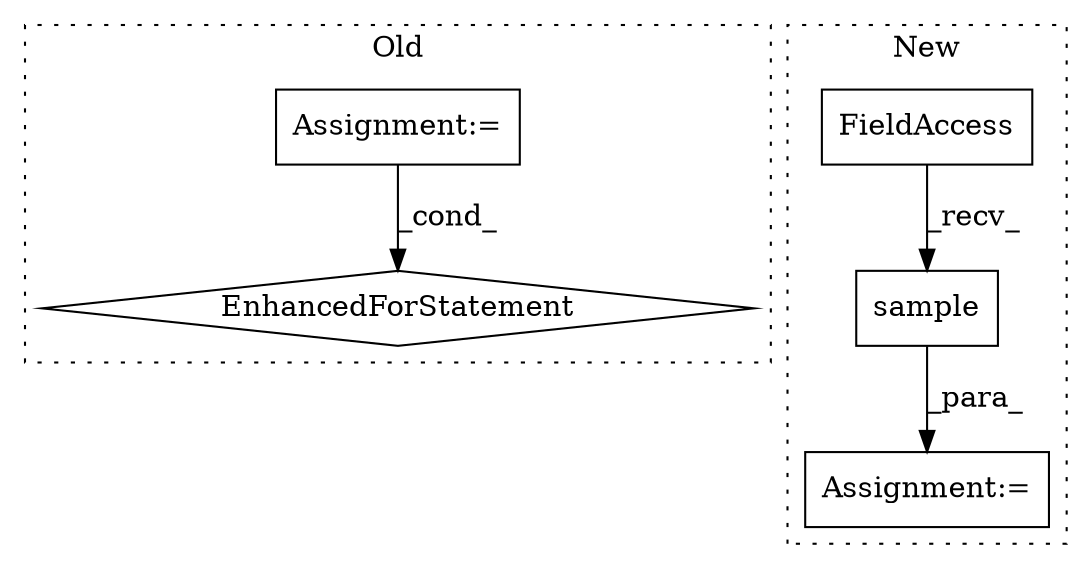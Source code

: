 digraph G {
subgraph cluster0 {
1 [label="EnhancedForStatement" a="70" s="2039,2146" l="76,2" shape="diamond"];
3 [label="Assignment:=" a="7" s="2039,2146" l="76,2" shape="box"];
label = "Old";
style="dotted";
}
subgraph cluster1 {
2 [label="sample" a="32" s="2108,2125" l="7,1" shape="box"];
4 [label="Assignment:=" a="7" s="2563" l="23" shape="box"];
5 [label="FieldAccess" a="22" s="2094" l="13" shape="box"];
label = "New";
style="dotted";
}
2 -> 4 [label="_para_"];
3 -> 1 [label="_cond_"];
5 -> 2 [label="_recv_"];
}